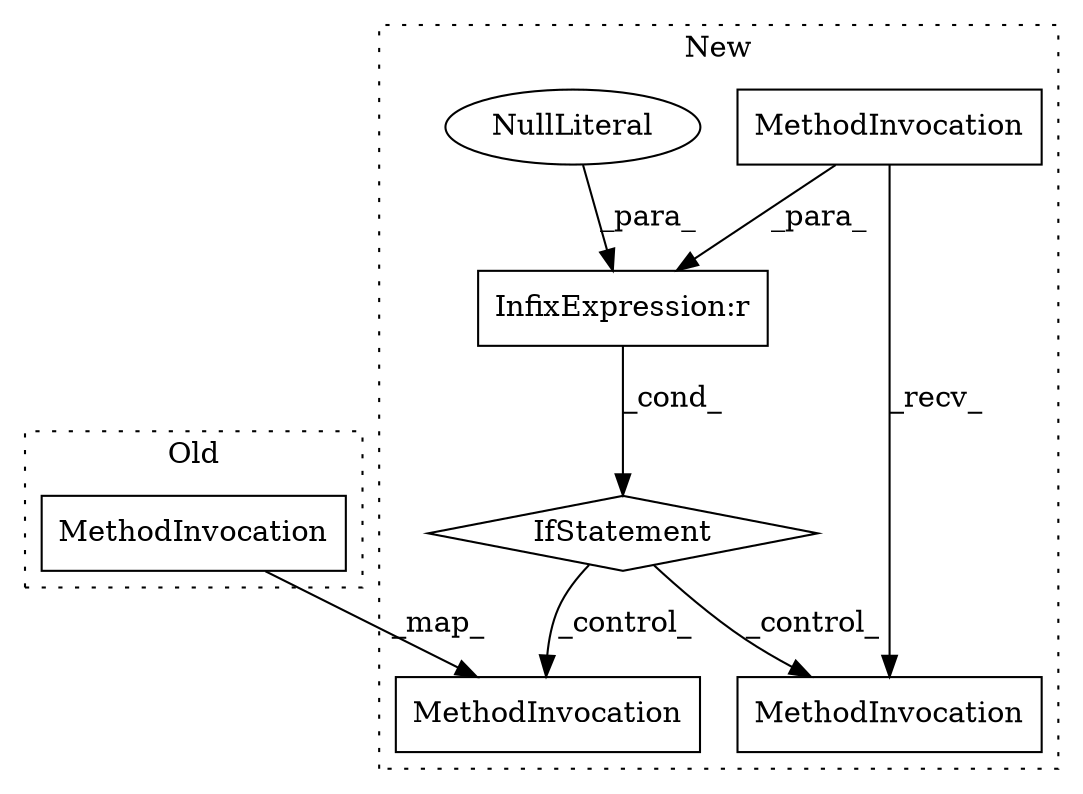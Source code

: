 digraph G {
subgraph cluster0 {
4 [label="MethodInvocation" a="32" s="19728,19797" l="12,1" shape="box"];
label = "Old";
style="dotted";
}
subgraph cluster1 {
1 [label="IfStatement" a="25" s="22962" l="13" shape="diamond"];
2 [label="MethodInvocation" a="32" s="22913" l="16" shape="box"];
3 [label="MethodInvocation" a="32" s="23032,23101" l="12,1" shape="box"];
5 [label="MethodInvocation" a="32" s="22993" l="13" shape="box"];
6 [label="NullLiteral" a="33" s="22957" l="4" shape="ellipse"];
7 [label="InfixExpression:r" a="27" s="22953" l="4" shape="box"];
label = "New";
style="dotted";
}
1 -> 5 [label="_control_"];
1 -> 3 [label="_control_"];
2 -> 7 [label="_para_"];
2 -> 5 [label="_recv_"];
4 -> 3 [label="_map_"];
6 -> 7 [label="_para_"];
7 -> 1 [label="_cond_"];
}